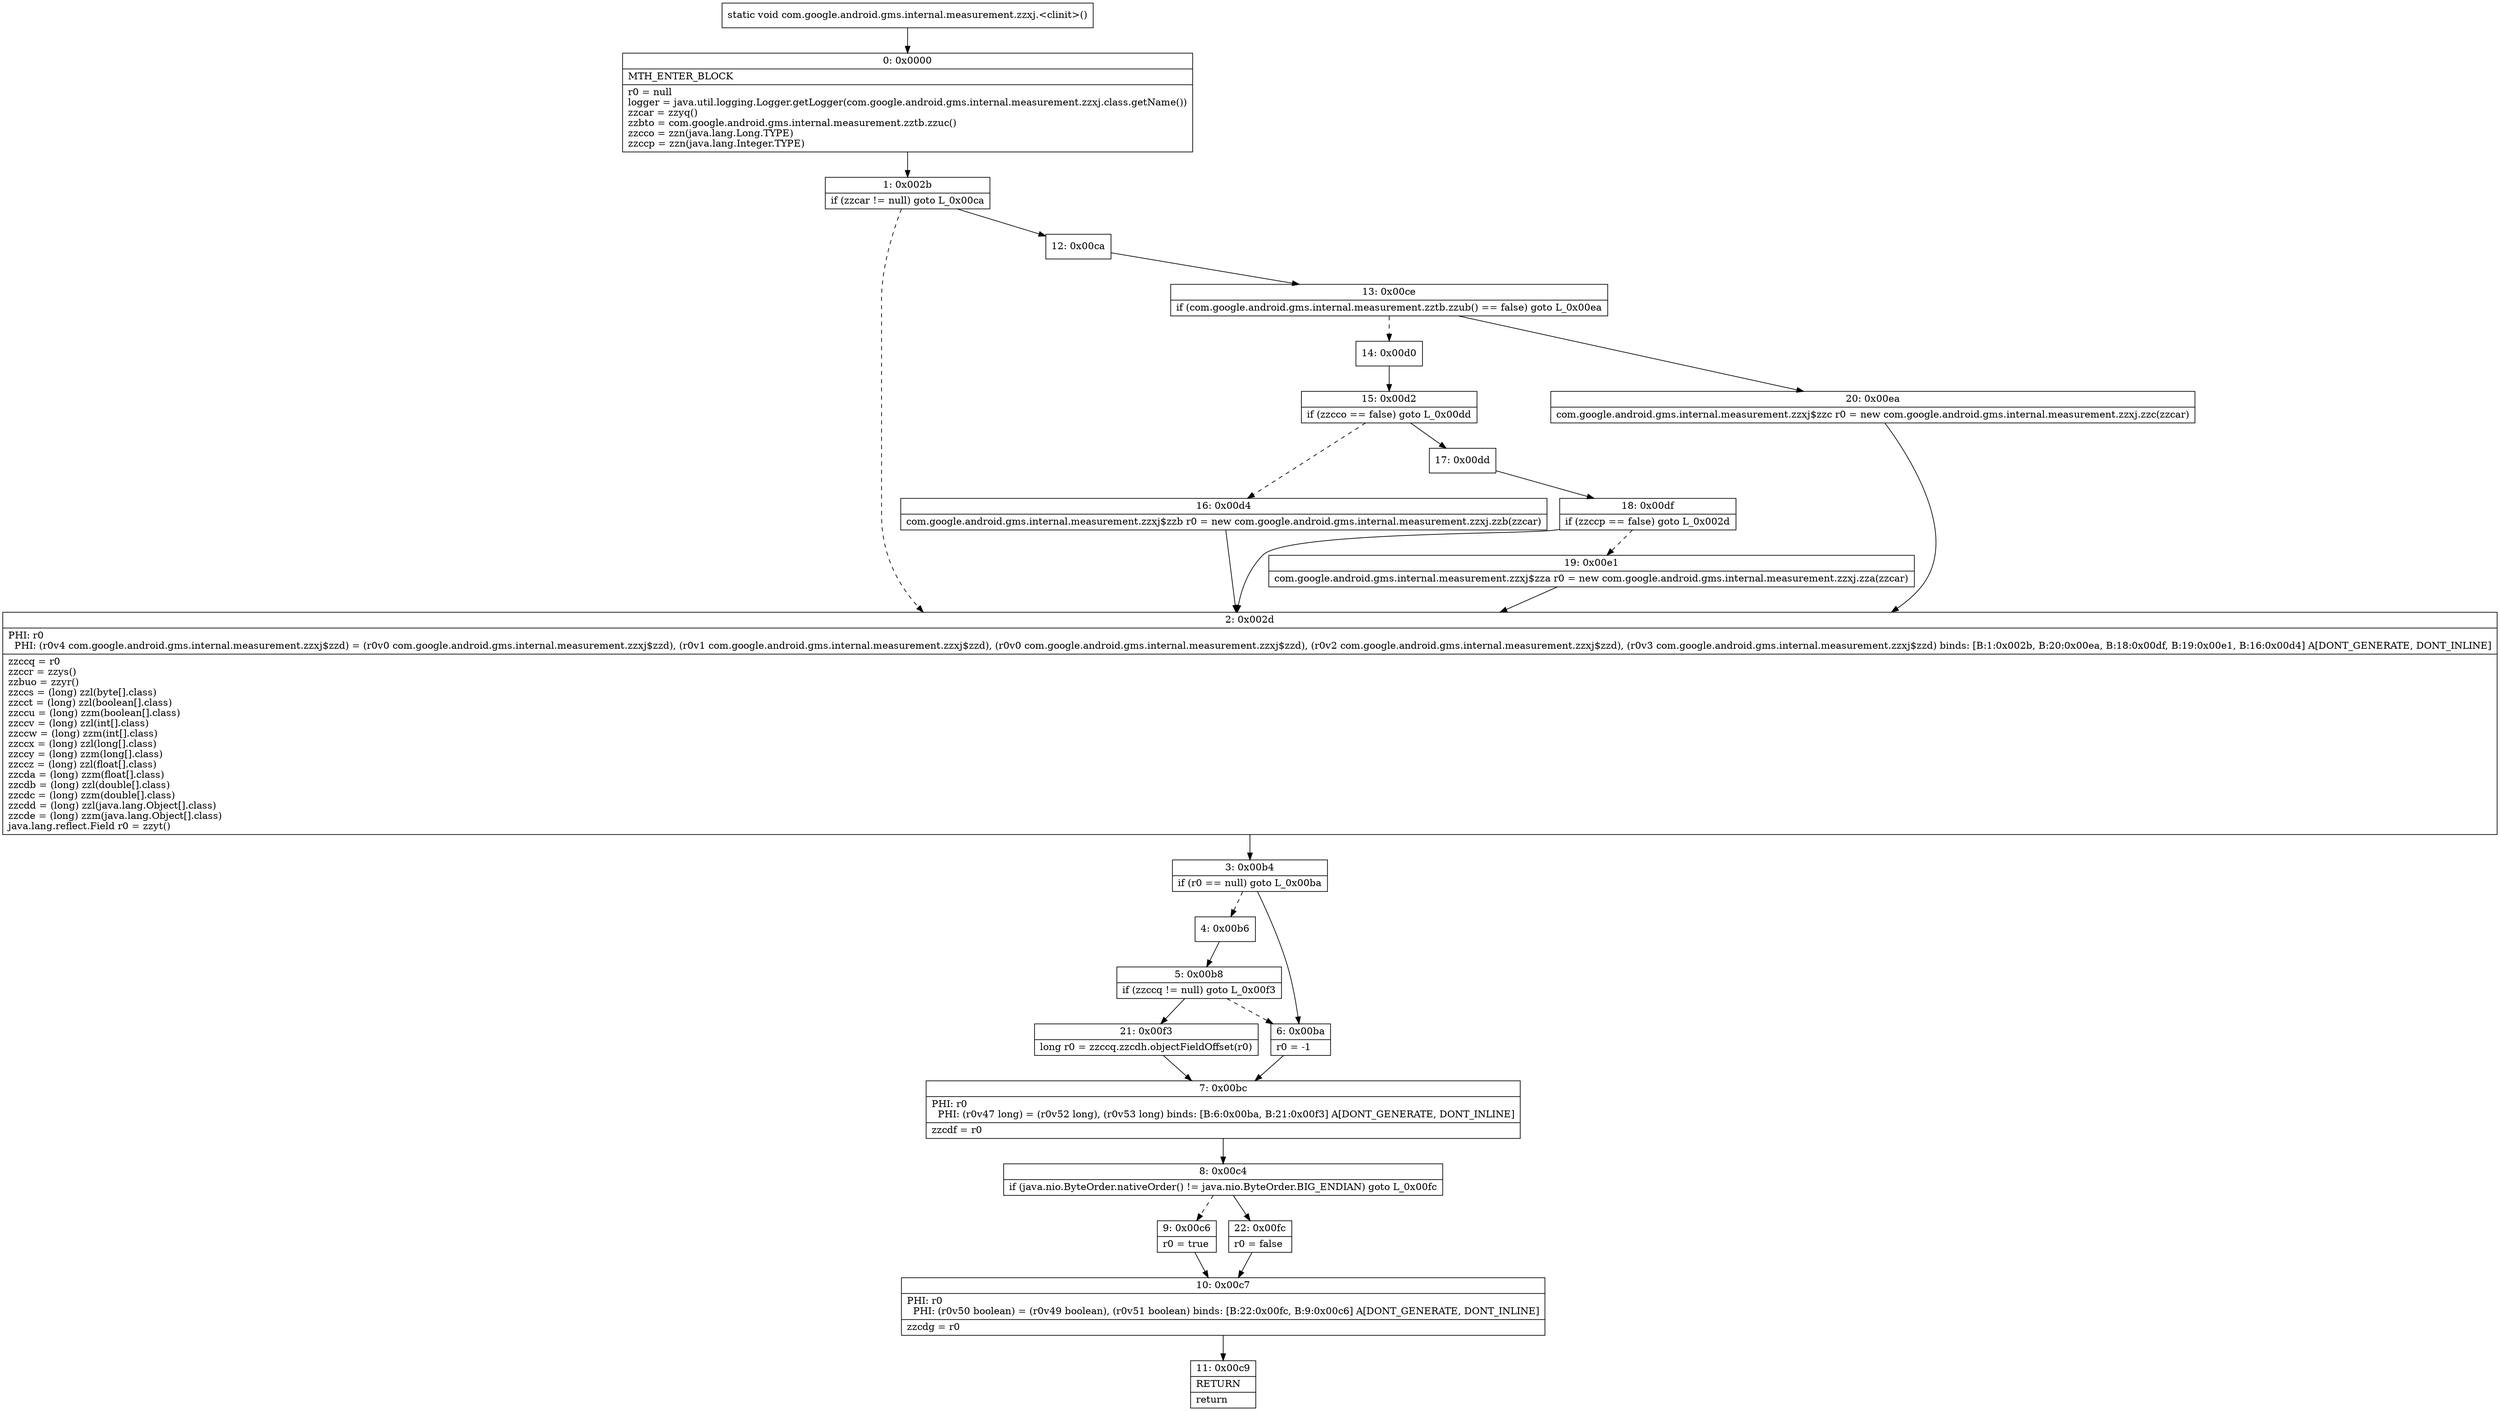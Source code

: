 digraph "CFG forcom.google.android.gms.internal.measurement.zzxj.\<clinit\>()V" {
Node_0 [shape=record,label="{0\:\ 0x0000|MTH_ENTER_BLOCK\l|r0 = null\llogger = java.util.logging.Logger.getLogger(com.google.android.gms.internal.measurement.zzxj.class.getName())\lzzcar = zzyq()\lzzbto = com.google.android.gms.internal.measurement.zztb.zzuc()\lzzcco = zzn(java.lang.Long.TYPE)\lzzccp = zzn(java.lang.Integer.TYPE)\l}"];
Node_1 [shape=record,label="{1\:\ 0x002b|if (zzcar != null) goto L_0x00ca\l}"];
Node_2 [shape=record,label="{2\:\ 0x002d|PHI: r0 \l  PHI: (r0v4 com.google.android.gms.internal.measurement.zzxj$zzd) = (r0v0 com.google.android.gms.internal.measurement.zzxj$zzd), (r0v1 com.google.android.gms.internal.measurement.zzxj$zzd), (r0v0 com.google.android.gms.internal.measurement.zzxj$zzd), (r0v2 com.google.android.gms.internal.measurement.zzxj$zzd), (r0v3 com.google.android.gms.internal.measurement.zzxj$zzd) binds: [B:1:0x002b, B:20:0x00ea, B:18:0x00df, B:19:0x00e1, B:16:0x00d4] A[DONT_GENERATE, DONT_INLINE]\l|zzccq = r0\lzzccr = zzys()\lzzbuo = zzyr()\lzzccs = (long) zzl(byte[].class)\lzzcct = (long) zzl(boolean[].class)\lzzccu = (long) zzm(boolean[].class)\lzzccv = (long) zzl(int[].class)\lzzccw = (long) zzm(int[].class)\lzzccx = (long) zzl(long[].class)\lzzccy = (long) zzm(long[].class)\lzzccz = (long) zzl(float[].class)\lzzcda = (long) zzm(float[].class)\lzzcdb = (long) zzl(double[].class)\lzzcdc = (long) zzm(double[].class)\lzzcdd = (long) zzl(java.lang.Object[].class)\lzzcde = (long) zzm(java.lang.Object[].class)\ljava.lang.reflect.Field r0 = zzyt()\l}"];
Node_3 [shape=record,label="{3\:\ 0x00b4|if (r0 == null) goto L_0x00ba\l}"];
Node_4 [shape=record,label="{4\:\ 0x00b6}"];
Node_5 [shape=record,label="{5\:\ 0x00b8|if (zzccq != null) goto L_0x00f3\l}"];
Node_6 [shape=record,label="{6\:\ 0x00ba|r0 = \-1\l}"];
Node_7 [shape=record,label="{7\:\ 0x00bc|PHI: r0 \l  PHI: (r0v47 long) = (r0v52 long), (r0v53 long) binds: [B:6:0x00ba, B:21:0x00f3] A[DONT_GENERATE, DONT_INLINE]\l|zzcdf = r0\l}"];
Node_8 [shape=record,label="{8\:\ 0x00c4|if (java.nio.ByteOrder.nativeOrder() != java.nio.ByteOrder.BIG_ENDIAN) goto L_0x00fc\l}"];
Node_9 [shape=record,label="{9\:\ 0x00c6|r0 = true\l}"];
Node_10 [shape=record,label="{10\:\ 0x00c7|PHI: r0 \l  PHI: (r0v50 boolean) = (r0v49 boolean), (r0v51 boolean) binds: [B:22:0x00fc, B:9:0x00c6] A[DONT_GENERATE, DONT_INLINE]\l|zzcdg = r0\l}"];
Node_11 [shape=record,label="{11\:\ 0x00c9|RETURN\l|return\l}"];
Node_12 [shape=record,label="{12\:\ 0x00ca}"];
Node_13 [shape=record,label="{13\:\ 0x00ce|if (com.google.android.gms.internal.measurement.zztb.zzub() == false) goto L_0x00ea\l}"];
Node_14 [shape=record,label="{14\:\ 0x00d0}"];
Node_15 [shape=record,label="{15\:\ 0x00d2|if (zzcco == false) goto L_0x00dd\l}"];
Node_16 [shape=record,label="{16\:\ 0x00d4|com.google.android.gms.internal.measurement.zzxj$zzb r0 = new com.google.android.gms.internal.measurement.zzxj.zzb(zzcar)\l}"];
Node_17 [shape=record,label="{17\:\ 0x00dd}"];
Node_18 [shape=record,label="{18\:\ 0x00df|if (zzccp == false) goto L_0x002d\l}"];
Node_19 [shape=record,label="{19\:\ 0x00e1|com.google.android.gms.internal.measurement.zzxj$zza r0 = new com.google.android.gms.internal.measurement.zzxj.zza(zzcar)\l}"];
Node_20 [shape=record,label="{20\:\ 0x00ea|com.google.android.gms.internal.measurement.zzxj$zzc r0 = new com.google.android.gms.internal.measurement.zzxj.zzc(zzcar)\l}"];
Node_21 [shape=record,label="{21\:\ 0x00f3|long r0 = zzccq.zzcdh.objectFieldOffset(r0)\l}"];
Node_22 [shape=record,label="{22\:\ 0x00fc|r0 = false\l}"];
MethodNode[shape=record,label="{static void com.google.android.gms.internal.measurement.zzxj.\<clinit\>() }"];
MethodNode -> Node_0;
Node_0 -> Node_1;
Node_1 -> Node_2[style=dashed];
Node_1 -> Node_12;
Node_2 -> Node_3;
Node_3 -> Node_4[style=dashed];
Node_3 -> Node_6;
Node_4 -> Node_5;
Node_5 -> Node_6[style=dashed];
Node_5 -> Node_21;
Node_6 -> Node_7;
Node_7 -> Node_8;
Node_8 -> Node_9[style=dashed];
Node_8 -> Node_22;
Node_9 -> Node_10;
Node_10 -> Node_11;
Node_12 -> Node_13;
Node_13 -> Node_14[style=dashed];
Node_13 -> Node_20;
Node_14 -> Node_15;
Node_15 -> Node_16[style=dashed];
Node_15 -> Node_17;
Node_16 -> Node_2;
Node_17 -> Node_18;
Node_18 -> Node_2;
Node_18 -> Node_19[style=dashed];
Node_19 -> Node_2;
Node_20 -> Node_2;
Node_21 -> Node_7;
Node_22 -> Node_10;
}

